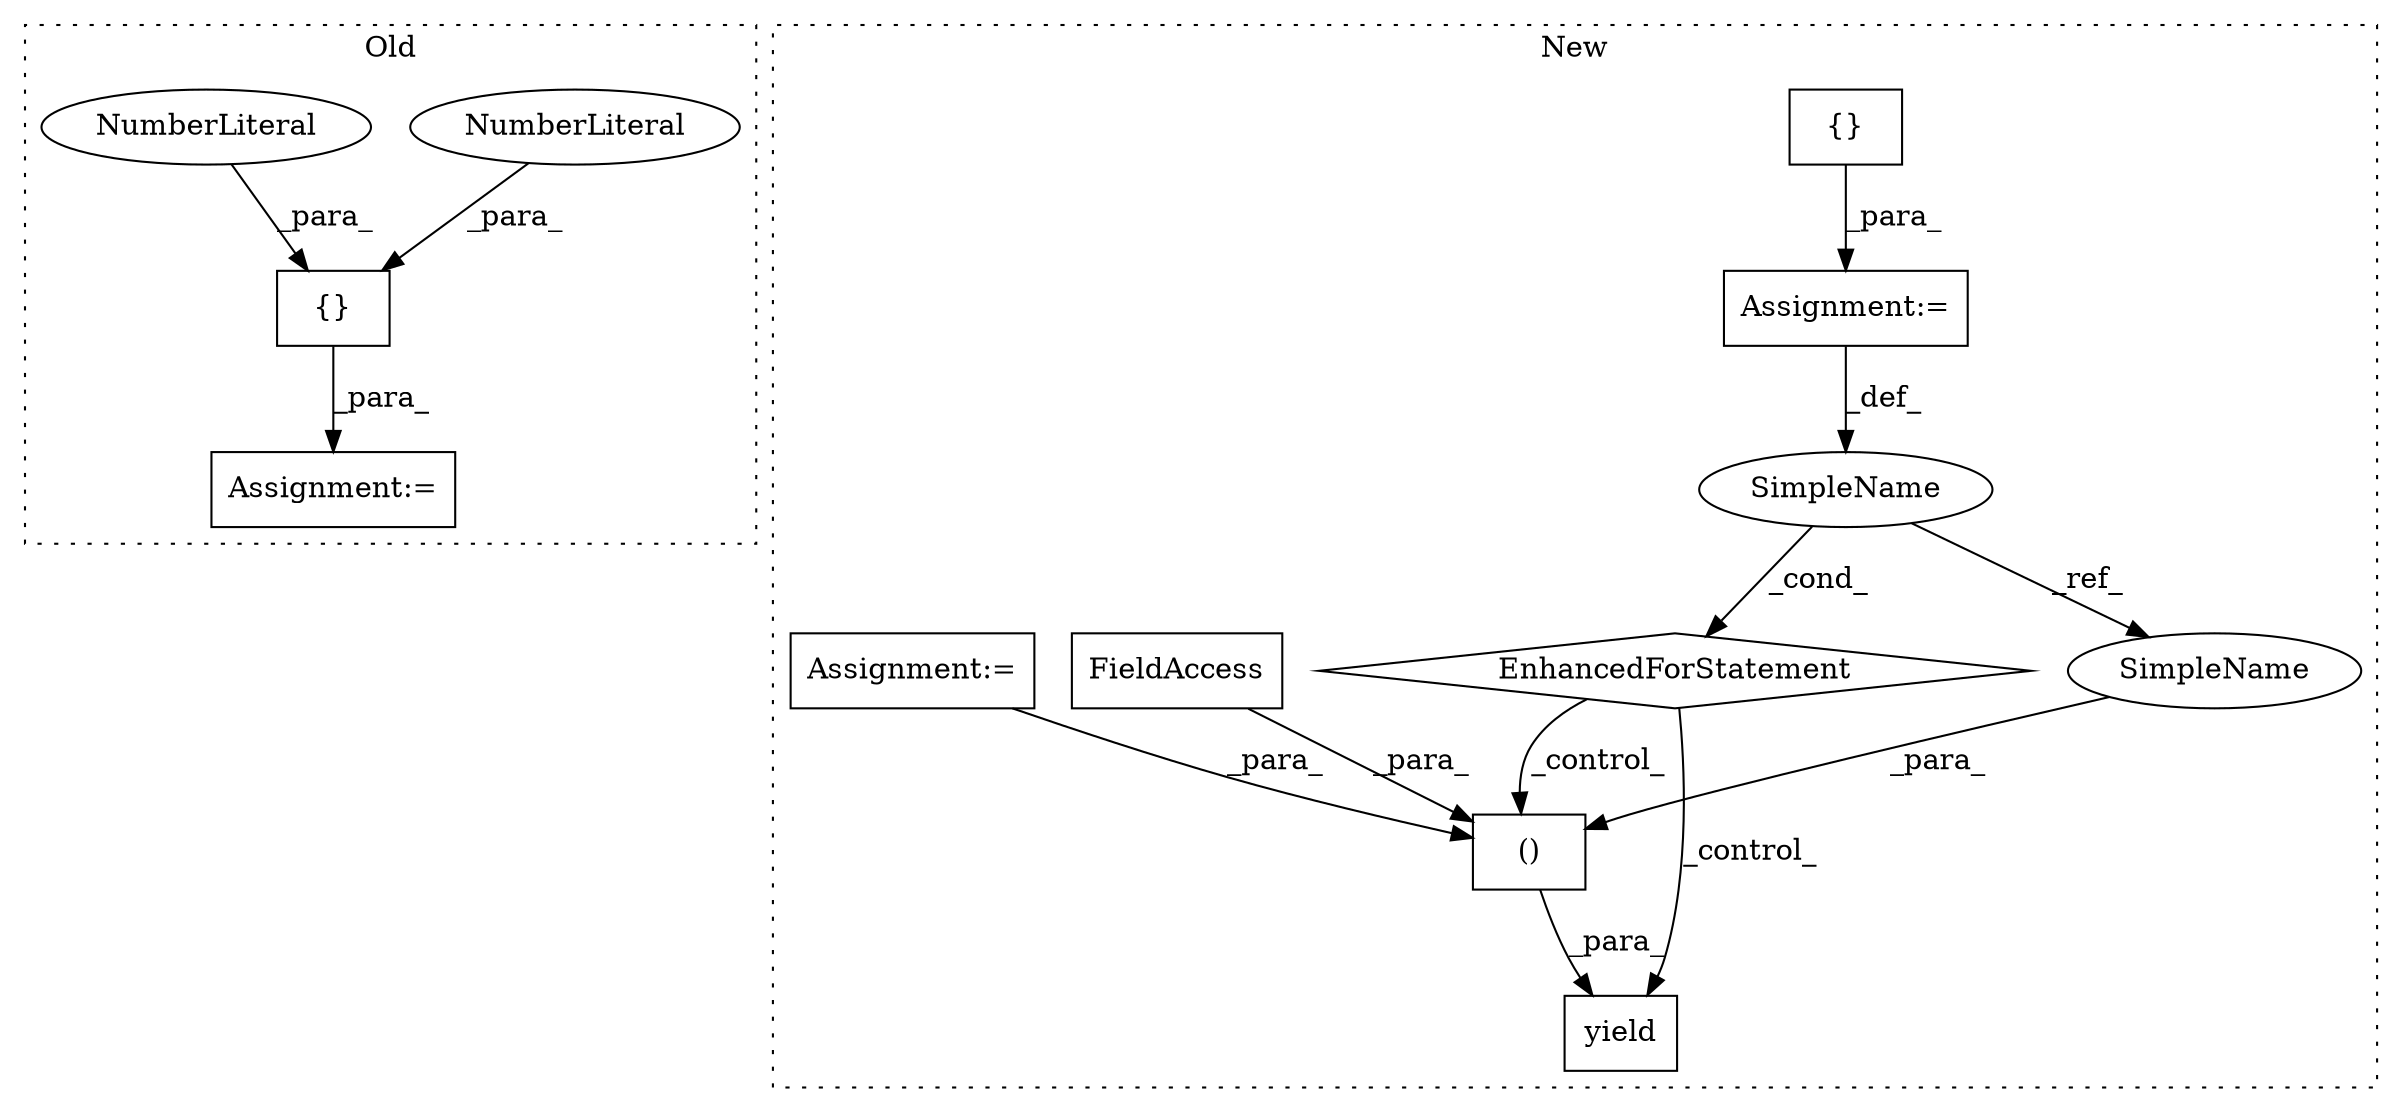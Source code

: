 digraph G {
subgraph cluster0 {
1 [label="{}" a="4" s="20134,20140" l="1,1" shape="box"];
3 [label="Assignment:=" a="7" s="20107" l="1" shape="box"];
9 [label="NumberLiteral" a="34" s="20137" l="1" shape="ellipse"];
10 [label="NumberLiteral" a="34" s="20135" l="1" shape="ellipse"];
label = "Old";
style="dotted";
}
subgraph cluster1 {
2 [label="yield" a="112" s="21144" l="22" shape="box"];
4 [label="Assignment:=" a="7" s="20792,20880" l="61,2" shape="box"];
5 [label="EnhancedForStatement" a="70" s="20792,20880" l="61,2" shape="diamond"];
6 [label="SimpleName" a="42" s="20857" l="4" shape="ellipse"];
7 [label="()" a="106" s="21166" l="117" shape="box"];
8 [label="{}" a="4" s="20873,20879" l="1,1" shape="box"];
11 [label="FieldAccess" a="22" s="21166" l="6" shape="box"];
12 [label="Assignment:=" a="7" s="19864" l="1" shape="box"];
13 [label="SimpleName" a="42" s="21240" l="4" shape="ellipse"];
label = "New";
style="dotted";
}
1 -> 3 [label="_para_"];
4 -> 6 [label="_def_"];
5 -> 2 [label="_control_"];
5 -> 7 [label="_control_"];
6 -> 13 [label="_ref_"];
6 -> 5 [label="_cond_"];
7 -> 2 [label="_para_"];
8 -> 4 [label="_para_"];
9 -> 1 [label="_para_"];
10 -> 1 [label="_para_"];
11 -> 7 [label="_para_"];
12 -> 7 [label="_para_"];
13 -> 7 [label="_para_"];
}